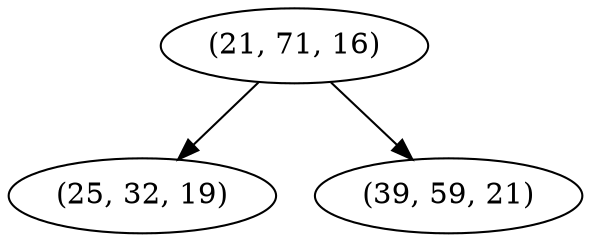 digraph tree {
    "(21, 71, 16)";
    "(25, 32, 19)";
    "(39, 59, 21)";
    "(21, 71, 16)" -> "(25, 32, 19)";
    "(21, 71, 16)" -> "(39, 59, 21)";
}

